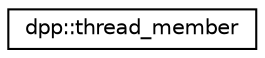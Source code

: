 digraph "Graphical Class Hierarchy"
{
 // INTERACTIVE_SVG=YES
  edge [fontname="Helvetica",fontsize="10",labelfontname="Helvetica",labelfontsize="10"];
  node [fontname="Helvetica",fontsize="10",shape=record];
  rankdir="LR";
  Node1 [label="dpp::thread_member",height=0.2,width=0.4,color="black", fillcolor="white", style="filled",URL="$structdpp_1_1thread__member.html",tooltip="represents membership of a user with a thread "];
}
